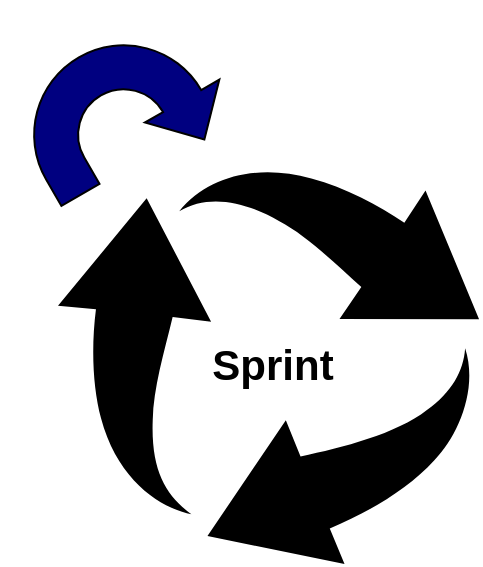 <mxfile version="20.8.20" type="github">
  <diagram name="Page-1" id="xnDtV1KqofVfS2W3FYpm">
    <mxGraphModel dx="1050" dy="525" grid="1" gridSize="10" guides="1" tooltips="1" connect="1" arrows="1" fold="1" page="1" pageScale="1" pageWidth="1169" pageHeight="1654" math="0" shadow="0">
      <root>
        <mxCell id="0" />
        <mxCell id="1" parent="0" />
        <mxCell id="504v0FyW9OxJBydBdECm-1" value="" style="html=1;shadow=0;dashed=0;align=center;verticalAlign=middle;shape=mxgraph.arrows2.uTurnArrow;dy=11;arrowHead=43;dx2=22.25;direction=south;rotation=-30;labelBackgroundColor=none;fillColor=#000080;" vertex="1" parent="1">
          <mxGeometry x="460" y="160" width="100" height="60" as="geometry" />
        </mxCell>
        <mxCell id="504v0FyW9OxJBydBdECm-3" value="" style="sketch=0;html=1;aspect=fixed;strokeColor=none;shadow=0;align=center;verticalAlign=top;fillColor=#000000;shape=mxgraph.gcp2.arrow_cycle" vertex="1" parent="1">
          <mxGeometry x="480" y="220" width="210.53" height="200" as="geometry" />
        </mxCell>
        <mxCell id="504v0FyW9OxJBydBdECm-4" value="Sprint" style="text;html=1;strokeColor=none;fillColor=none;align=center;verticalAlign=middle;whiteSpace=wrap;rounded=0;fontStyle=1;fontSize=21;" vertex="1" parent="1">
          <mxGeometry x="520" y="282.5" width="135" height="75" as="geometry" />
        </mxCell>
      </root>
    </mxGraphModel>
  </diagram>
</mxfile>
